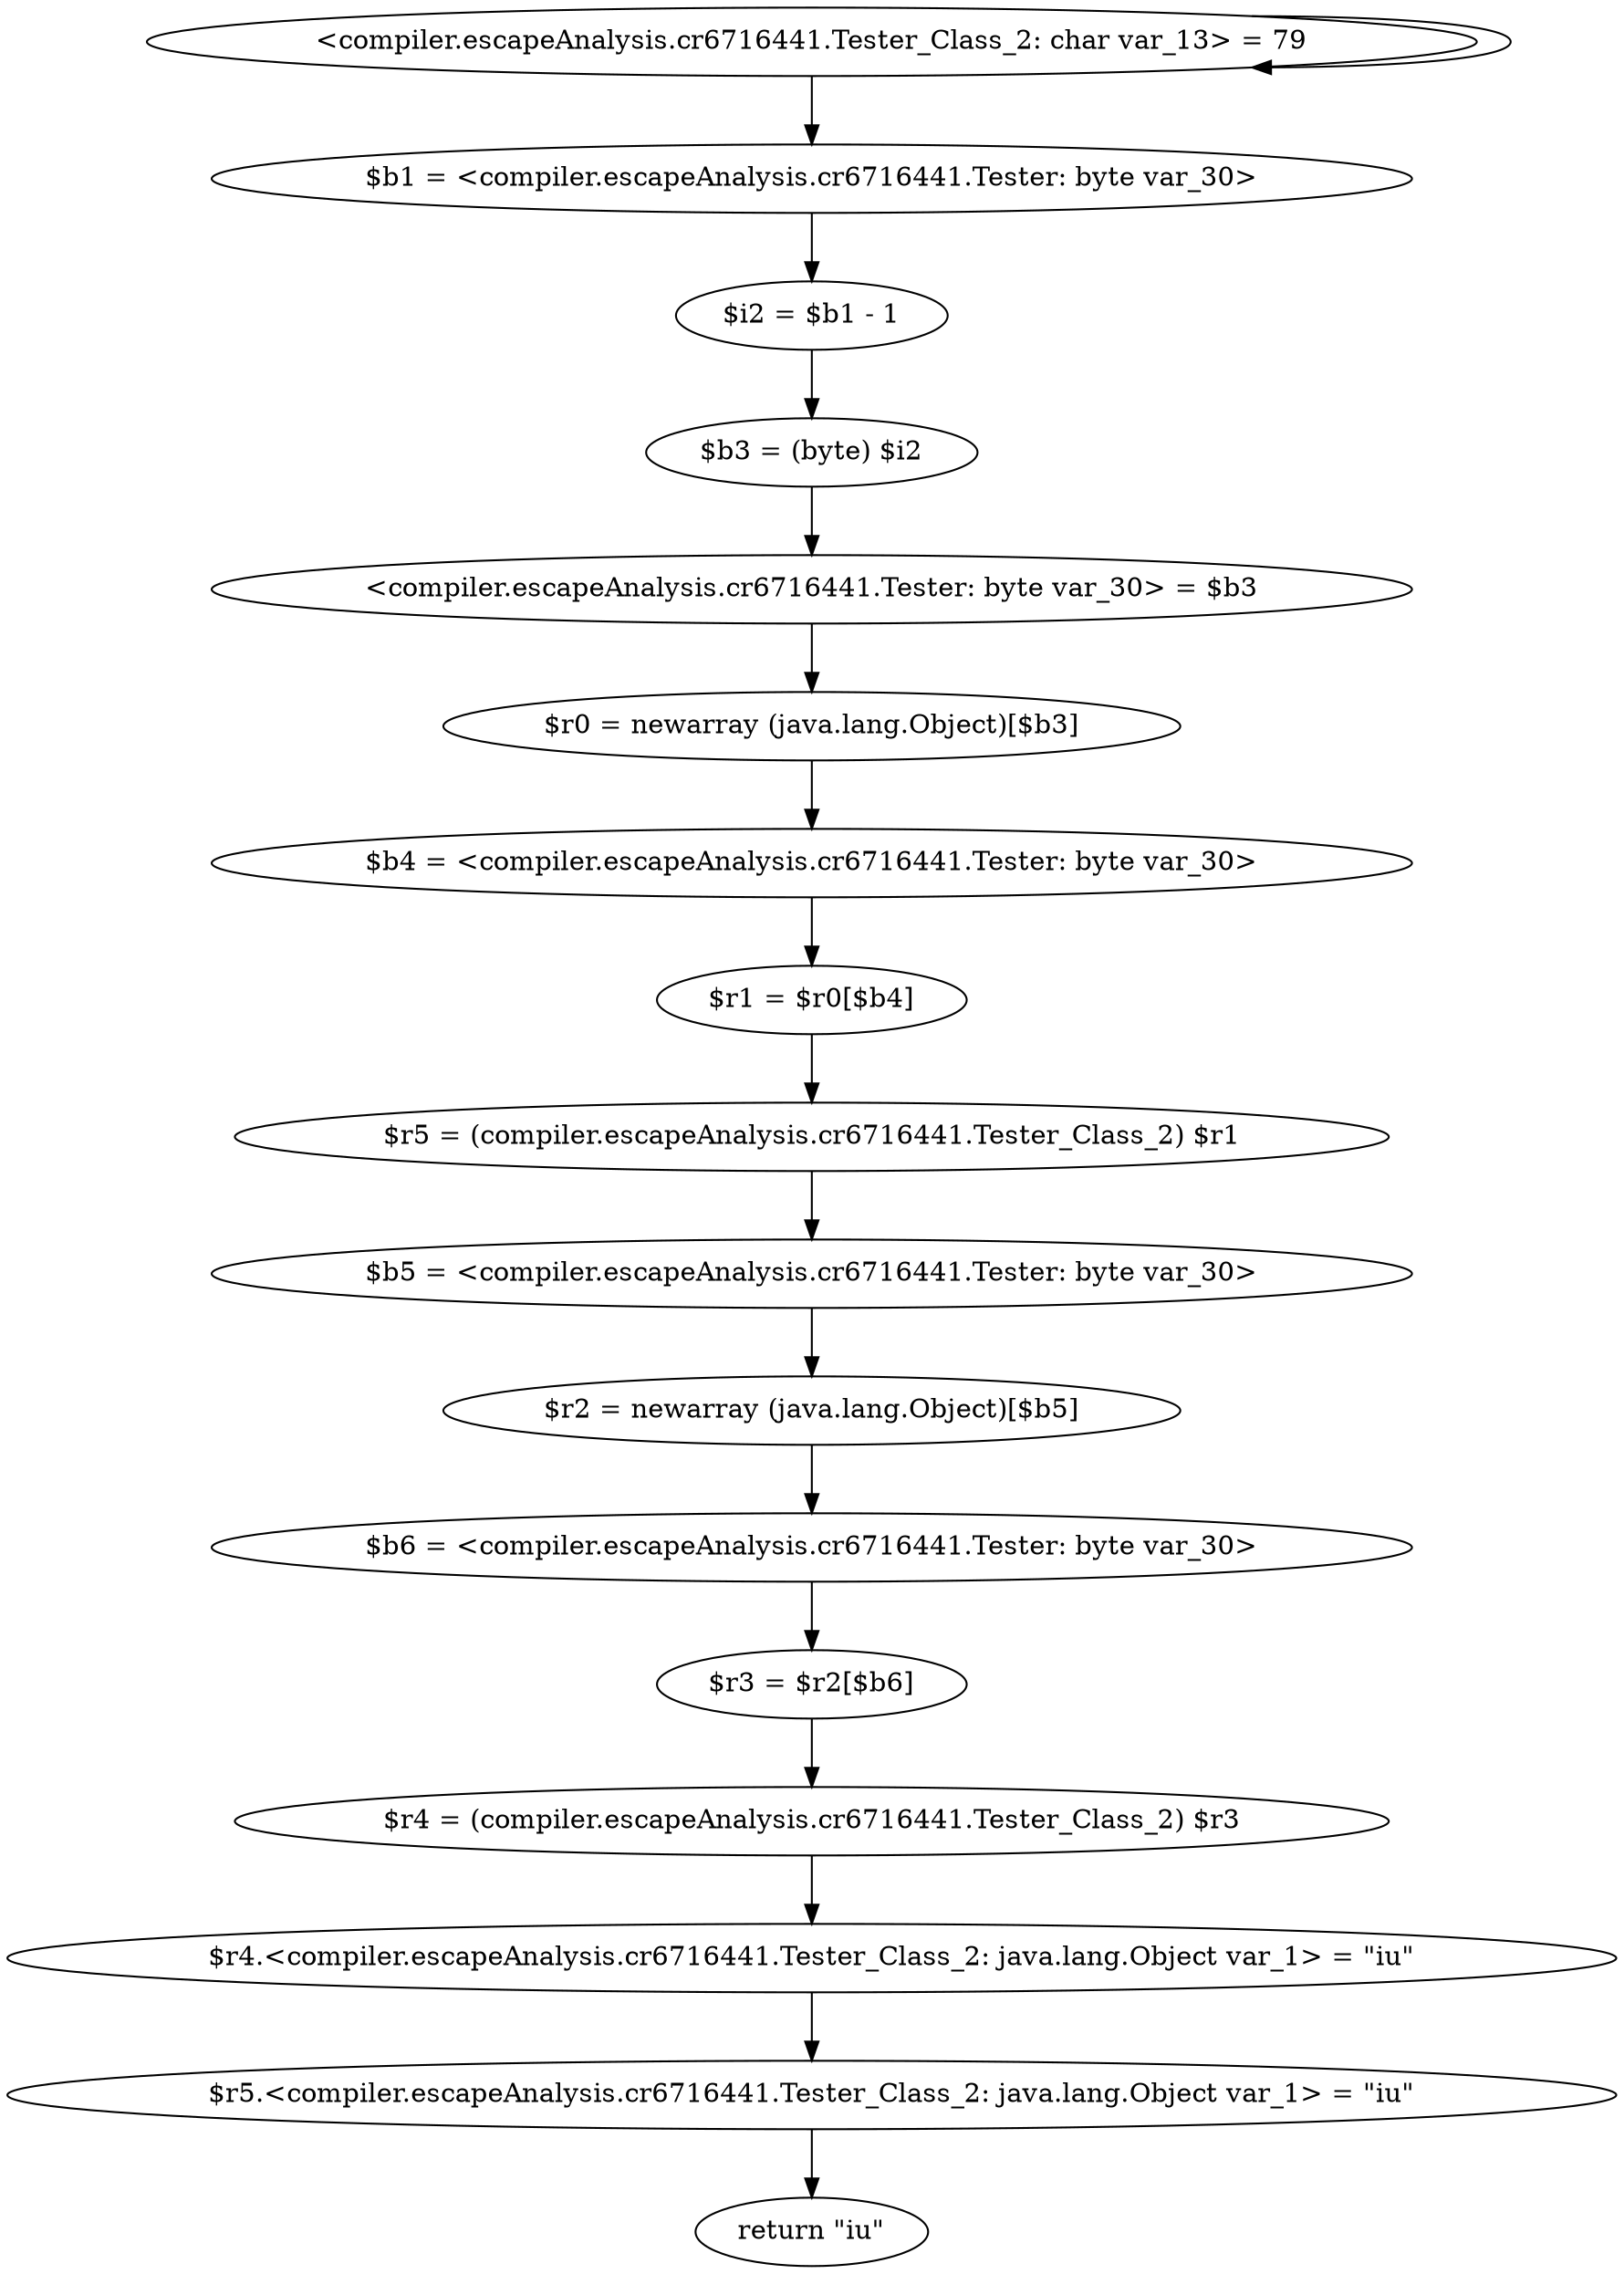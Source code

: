 digraph "unitGraph" {
    "<compiler.escapeAnalysis.cr6716441.Tester_Class_2: char var_13> = 79"
    "$b1 = <compiler.escapeAnalysis.cr6716441.Tester: byte var_30>"
    "$i2 = $b1 - 1"
    "$b3 = (byte) $i2"
    "<compiler.escapeAnalysis.cr6716441.Tester: byte var_30> = $b3"
    "$r0 = newarray (java.lang.Object)[$b3]"
    "$b4 = <compiler.escapeAnalysis.cr6716441.Tester: byte var_30>"
    "$r1 = $r0[$b4]"
    "$r5 = (compiler.escapeAnalysis.cr6716441.Tester_Class_2) $r1"
    "$b5 = <compiler.escapeAnalysis.cr6716441.Tester: byte var_30>"
    "$r2 = newarray (java.lang.Object)[$b5]"
    "$b6 = <compiler.escapeAnalysis.cr6716441.Tester: byte var_30>"
    "$r3 = $r2[$b6]"
    "$r4 = (compiler.escapeAnalysis.cr6716441.Tester_Class_2) $r3"
    "$r4.<compiler.escapeAnalysis.cr6716441.Tester_Class_2: java.lang.Object var_1> = \"iu\""
    "$r5.<compiler.escapeAnalysis.cr6716441.Tester_Class_2: java.lang.Object var_1> = \"iu\""
    "return \"iu\""
    "<compiler.escapeAnalysis.cr6716441.Tester_Class_2: char var_13> = 79"->"<compiler.escapeAnalysis.cr6716441.Tester_Class_2: char var_13> = 79";
    "<compiler.escapeAnalysis.cr6716441.Tester_Class_2: char var_13> = 79"->"$b1 = <compiler.escapeAnalysis.cr6716441.Tester: byte var_30>";
    "$b1 = <compiler.escapeAnalysis.cr6716441.Tester: byte var_30>"->"$i2 = $b1 - 1";
    "$i2 = $b1 - 1"->"$b3 = (byte) $i2";
    "$b3 = (byte) $i2"->"<compiler.escapeAnalysis.cr6716441.Tester: byte var_30> = $b3";
    "<compiler.escapeAnalysis.cr6716441.Tester: byte var_30> = $b3"->"$r0 = newarray (java.lang.Object)[$b3]";
    "$r0 = newarray (java.lang.Object)[$b3]"->"$b4 = <compiler.escapeAnalysis.cr6716441.Tester: byte var_30>";
    "$b4 = <compiler.escapeAnalysis.cr6716441.Tester: byte var_30>"->"$r1 = $r0[$b4]";
    "$r1 = $r0[$b4]"->"$r5 = (compiler.escapeAnalysis.cr6716441.Tester_Class_2) $r1";
    "$r5 = (compiler.escapeAnalysis.cr6716441.Tester_Class_2) $r1"->"$b5 = <compiler.escapeAnalysis.cr6716441.Tester: byte var_30>";
    "$b5 = <compiler.escapeAnalysis.cr6716441.Tester: byte var_30>"->"$r2 = newarray (java.lang.Object)[$b5]";
    "$r2 = newarray (java.lang.Object)[$b5]"->"$b6 = <compiler.escapeAnalysis.cr6716441.Tester: byte var_30>";
    "$b6 = <compiler.escapeAnalysis.cr6716441.Tester: byte var_30>"->"$r3 = $r2[$b6]";
    "$r3 = $r2[$b6]"->"$r4 = (compiler.escapeAnalysis.cr6716441.Tester_Class_2) $r3";
    "$r4 = (compiler.escapeAnalysis.cr6716441.Tester_Class_2) $r3"->"$r4.<compiler.escapeAnalysis.cr6716441.Tester_Class_2: java.lang.Object var_1> = \"iu\"";
    "$r4.<compiler.escapeAnalysis.cr6716441.Tester_Class_2: java.lang.Object var_1> = \"iu\""->"$r5.<compiler.escapeAnalysis.cr6716441.Tester_Class_2: java.lang.Object var_1> = \"iu\"";
    "$r5.<compiler.escapeAnalysis.cr6716441.Tester_Class_2: java.lang.Object var_1> = \"iu\""->"return \"iu\"";
}
